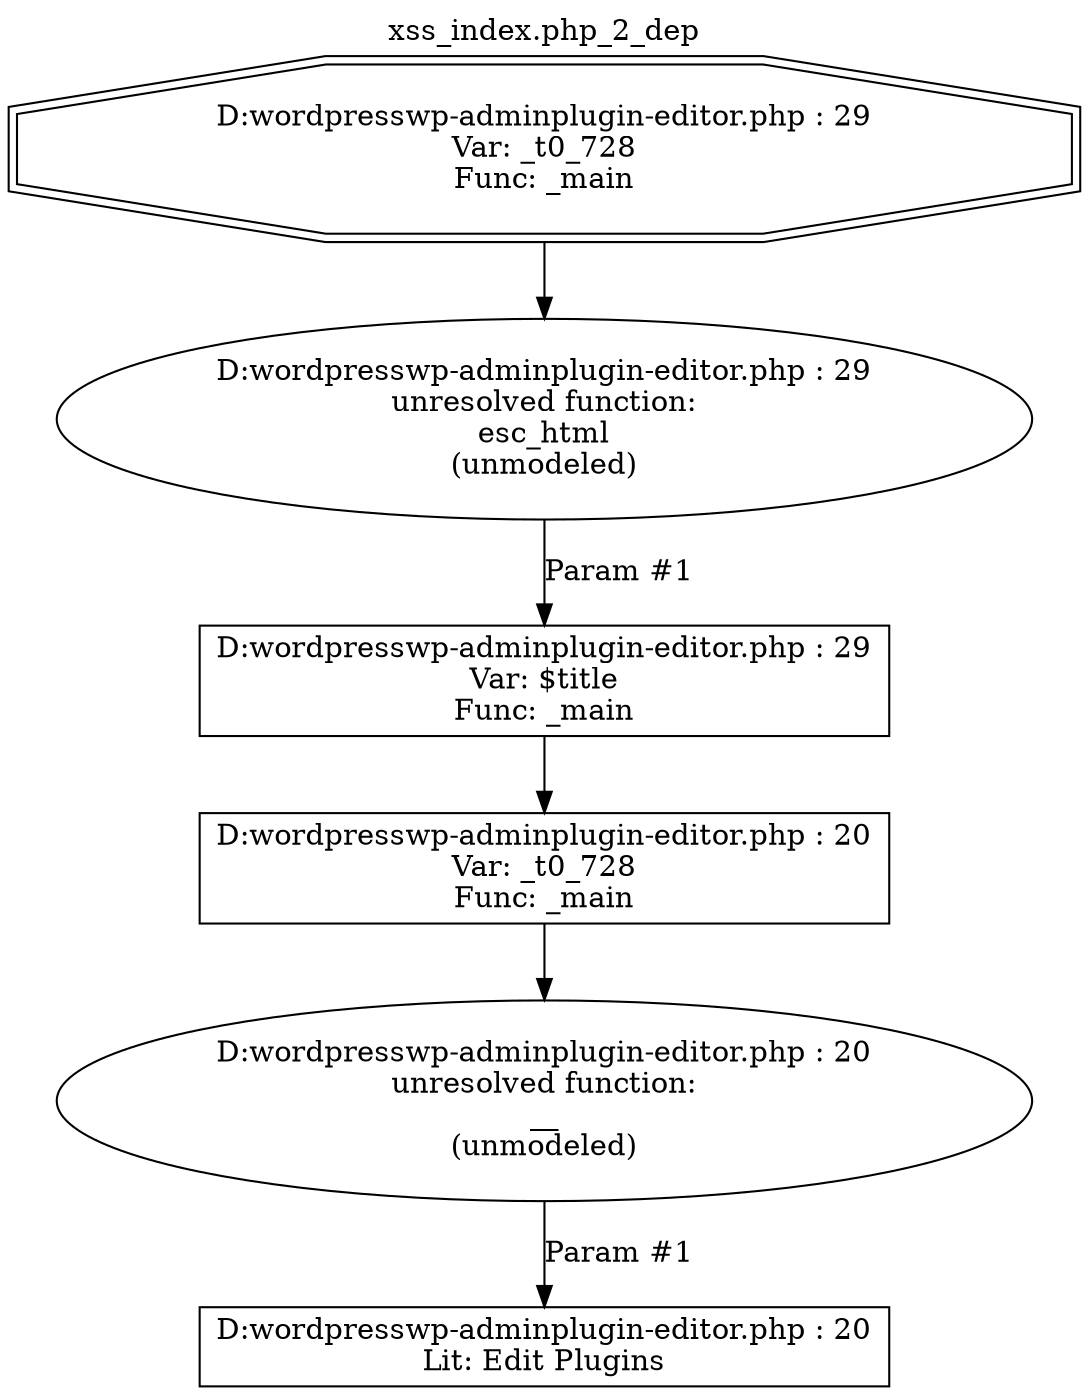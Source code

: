 digraph cfg {
  label="xss_index.php_2_dep";
  labelloc=t;
  n1 [shape=doubleoctagon, label="D:\wordpress\wp-admin\plugin-editor.php : 29\nVar: _t0_728\nFunc: _main\n"];
  n2 [shape=ellipse, label="D:\wordpress\wp-admin\plugin-editor.php : 29\nunresolved function:\nesc_html\n(unmodeled)\n"];
  n3 [shape=box, label="D:\wordpress\wp-admin\plugin-editor.php : 29\nVar: $title\nFunc: _main\n"];
  n4 [shape=box, label="D:\wordpress\wp-admin\plugin-editor.php : 20\nVar: _t0_728\nFunc: _main\n"];
  n5 [shape=ellipse, label="D:\wordpress\wp-admin\plugin-editor.php : 20\nunresolved function:\n__\n(unmodeled)\n"];
  n6 [shape=box, label="D:\wordpress\wp-admin\plugin-editor.php : 20\nLit: Edit Plugins\n"];
  n1 -> n2;
  n4 -> n5;
  n5 -> n6[label="Param #1"];
  n3 -> n4;
  n2 -> n3[label="Param #1"];
}
